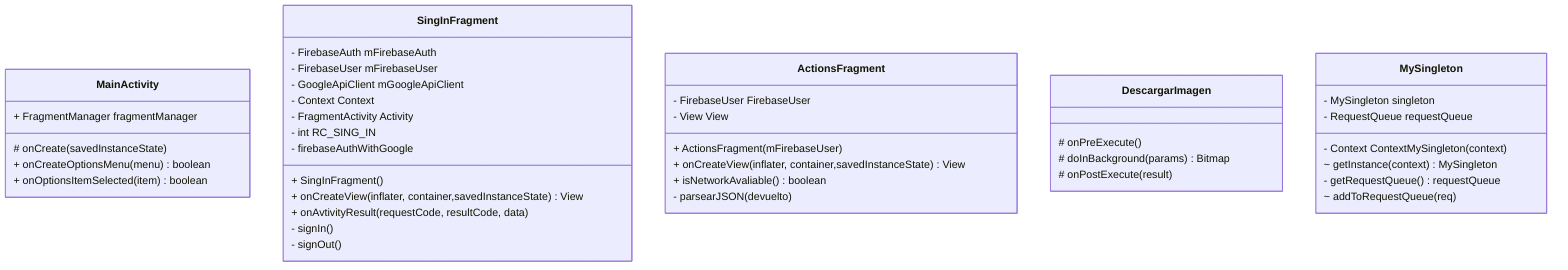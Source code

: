 classDiagram

class MainActivity{
  + FragmentManager fragmentManager
  # onCreate(savedInstanceState)
  + onCreateOptionsMenu(menu) boolean
  + onOptionsItemSelected(item) boolean
}

class SingInFragment{
  - FirebaseAuth mFirebaseAuth
  - FirebaseUser mFirebaseUser
  - GoogleApiClient mGoogleApiClient
  - Context Context
  - FragmentActivity Activity
  - int RC_SING_IN
  + SingInFragment()
  + onCreateView(inflater, container,savedInstanceState) View
  + onAvtivityResult(requestCode, resultCode, data)
  - firebaseAuthWithGoogle
  - signIn()
  - signOut()
}

class ActionsFragment{
  - FirebaseUser FirebaseUser
  - View View
  + ActionsFragment(mFirebaseUser)
  + onCreateView(inflater, container,savedInstanceState) View
  + isNetworkAvaliable() boolean
  - parsearJSON(devuelto)
}

class DescargarImagen{
  # onPreExecute()
  # doInBackground(params) Bitmap
  # onPostExecute(result)
}

class MySingleton{
  - MySingleton singleton
  - RequestQueue requestQueue
  - Context ContextMySingleton(context)
  ~ getInstance(context) MySingleton
  - getRequestQueue() requestQueue
  ~ addToRequestQueue(req)
}
